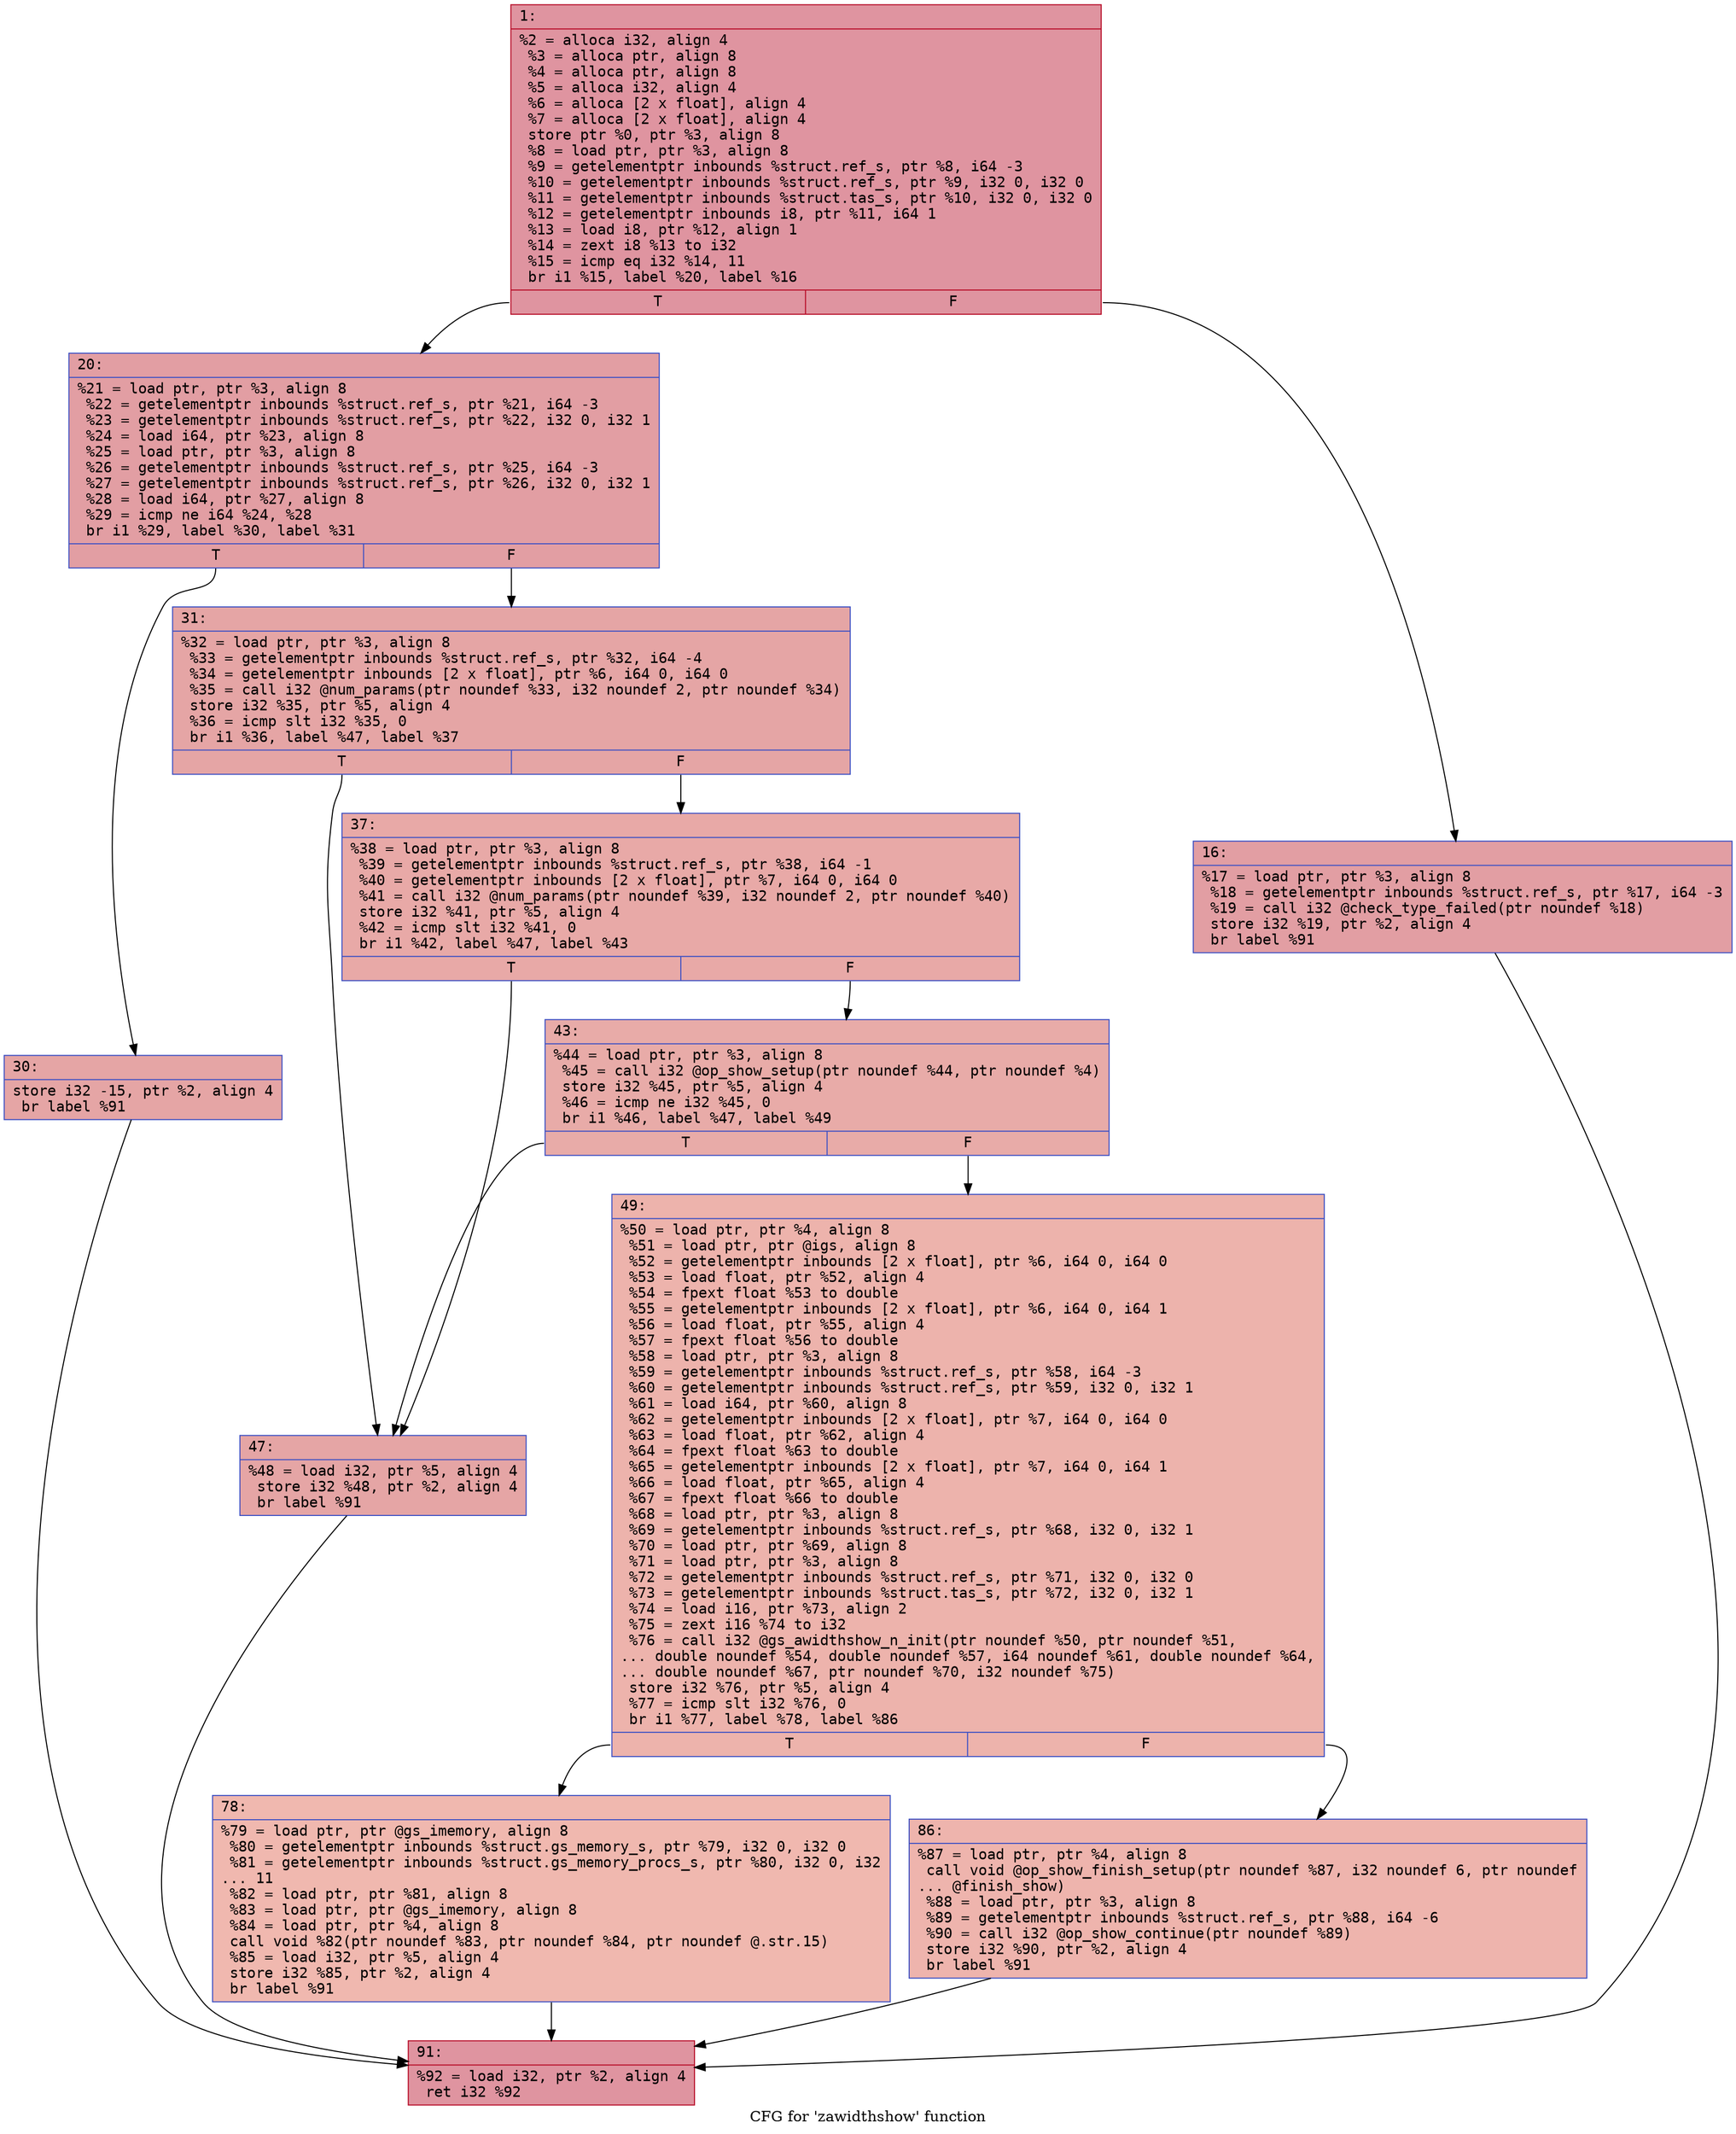 digraph "CFG for 'zawidthshow' function" {
	label="CFG for 'zawidthshow' function";

	Node0x600003fb3480 [shape=record,color="#b70d28ff", style=filled, fillcolor="#b70d2870" fontname="Courier",label="{1:\l|  %2 = alloca i32, align 4\l  %3 = alloca ptr, align 8\l  %4 = alloca ptr, align 8\l  %5 = alloca i32, align 4\l  %6 = alloca [2 x float], align 4\l  %7 = alloca [2 x float], align 4\l  store ptr %0, ptr %3, align 8\l  %8 = load ptr, ptr %3, align 8\l  %9 = getelementptr inbounds %struct.ref_s, ptr %8, i64 -3\l  %10 = getelementptr inbounds %struct.ref_s, ptr %9, i32 0, i32 0\l  %11 = getelementptr inbounds %struct.tas_s, ptr %10, i32 0, i32 0\l  %12 = getelementptr inbounds i8, ptr %11, i64 1\l  %13 = load i8, ptr %12, align 1\l  %14 = zext i8 %13 to i32\l  %15 = icmp eq i32 %14, 11\l  br i1 %15, label %20, label %16\l|{<s0>T|<s1>F}}"];
	Node0x600003fb3480:s0 -> Node0x600003fb3520[tooltip="1 -> 20\nProbability 50.00%" ];
	Node0x600003fb3480:s1 -> Node0x600003fb34d0[tooltip="1 -> 16\nProbability 50.00%" ];
	Node0x600003fb34d0 [shape=record,color="#3d50c3ff", style=filled, fillcolor="#be242e70" fontname="Courier",label="{16:\l|  %17 = load ptr, ptr %3, align 8\l  %18 = getelementptr inbounds %struct.ref_s, ptr %17, i64 -3\l  %19 = call i32 @check_type_failed(ptr noundef %18)\l  store i32 %19, ptr %2, align 4\l  br label %91\l}"];
	Node0x600003fb34d0 -> Node0x600003fb37f0[tooltip="16 -> 91\nProbability 100.00%" ];
	Node0x600003fb3520 [shape=record,color="#3d50c3ff", style=filled, fillcolor="#be242e70" fontname="Courier",label="{20:\l|  %21 = load ptr, ptr %3, align 8\l  %22 = getelementptr inbounds %struct.ref_s, ptr %21, i64 -3\l  %23 = getelementptr inbounds %struct.ref_s, ptr %22, i32 0, i32 1\l  %24 = load i64, ptr %23, align 8\l  %25 = load ptr, ptr %3, align 8\l  %26 = getelementptr inbounds %struct.ref_s, ptr %25, i64 -3\l  %27 = getelementptr inbounds %struct.ref_s, ptr %26, i32 0, i32 1\l  %28 = load i64, ptr %27, align 8\l  %29 = icmp ne i64 %24, %28\l  br i1 %29, label %30, label %31\l|{<s0>T|<s1>F}}"];
	Node0x600003fb3520:s0 -> Node0x600003fb3570[tooltip="20 -> 30\nProbability 50.00%" ];
	Node0x600003fb3520:s1 -> Node0x600003fb35c0[tooltip="20 -> 31\nProbability 50.00%" ];
	Node0x600003fb3570 [shape=record,color="#3d50c3ff", style=filled, fillcolor="#c5333470" fontname="Courier",label="{30:\l|  store i32 -15, ptr %2, align 4\l  br label %91\l}"];
	Node0x600003fb3570 -> Node0x600003fb37f0[tooltip="30 -> 91\nProbability 100.00%" ];
	Node0x600003fb35c0 [shape=record,color="#3d50c3ff", style=filled, fillcolor="#c5333470" fontname="Courier",label="{31:\l|  %32 = load ptr, ptr %3, align 8\l  %33 = getelementptr inbounds %struct.ref_s, ptr %32, i64 -4\l  %34 = getelementptr inbounds [2 x float], ptr %6, i64 0, i64 0\l  %35 = call i32 @num_params(ptr noundef %33, i32 noundef 2, ptr noundef %34)\l  store i32 %35, ptr %5, align 4\l  %36 = icmp slt i32 %35, 0\l  br i1 %36, label %47, label %37\l|{<s0>T|<s1>F}}"];
	Node0x600003fb35c0:s0 -> Node0x600003fb36b0[tooltip="31 -> 47\nProbability 37.50%" ];
	Node0x600003fb35c0:s1 -> Node0x600003fb3610[tooltip="31 -> 37\nProbability 62.50%" ];
	Node0x600003fb3610 [shape=record,color="#3d50c3ff", style=filled, fillcolor="#ca3b3770" fontname="Courier",label="{37:\l|  %38 = load ptr, ptr %3, align 8\l  %39 = getelementptr inbounds %struct.ref_s, ptr %38, i64 -1\l  %40 = getelementptr inbounds [2 x float], ptr %7, i64 0, i64 0\l  %41 = call i32 @num_params(ptr noundef %39, i32 noundef 2, ptr noundef %40)\l  store i32 %41, ptr %5, align 4\l  %42 = icmp slt i32 %41, 0\l  br i1 %42, label %47, label %43\l|{<s0>T|<s1>F}}"];
	Node0x600003fb3610:s0 -> Node0x600003fb36b0[tooltip="37 -> 47\nProbability 37.50%" ];
	Node0x600003fb3610:s1 -> Node0x600003fb3660[tooltip="37 -> 43\nProbability 62.50%" ];
	Node0x600003fb3660 [shape=record,color="#3d50c3ff", style=filled, fillcolor="#cc403a70" fontname="Courier",label="{43:\l|  %44 = load ptr, ptr %3, align 8\l  %45 = call i32 @op_show_setup(ptr noundef %44, ptr noundef %4)\l  store i32 %45, ptr %5, align 4\l  %46 = icmp ne i32 %45, 0\l  br i1 %46, label %47, label %49\l|{<s0>T|<s1>F}}"];
	Node0x600003fb3660:s0 -> Node0x600003fb36b0[tooltip="43 -> 47\nProbability 62.50%" ];
	Node0x600003fb3660:s1 -> Node0x600003fb3700[tooltip="43 -> 49\nProbability 37.50%" ];
	Node0x600003fb36b0 [shape=record,color="#3d50c3ff", style=filled, fillcolor="#c5333470" fontname="Courier",label="{47:\l|  %48 = load i32, ptr %5, align 4\l  store i32 %48, ptr %2, align 4\l  br label %91\l}"];
	Node0x600003fb36b0 -> Node0x600003fb37f0[tooltip="47 -> 91\nProbability 100.00%" ];
	Node0x600003fb3700 [shape=record,color="#3d50c3ff", style=filled, fillcolor="#d6524470" fontname="Courier",label="{49:\l|  %50 = load ptr, ptr %4, align 8\l  %51 = load ptr, ptr @igs, align 8\l  %52 = getelementptr inbounds [2 x float], ptr %6, i64 0, i64 0\l  %53 = load float, ptr %52, align 4\l  %54 = fpext float %53 to double\l  %55 = getelementptr inbounds [2 x float], ptr %6, i64 0, i64 1\l  %56 = load float, ptr %55, align 4\l  %57 = fpext float %56 to double\l  %58 = load ptr, ptr %3, align 8\l  %59 = getelementptr inbounds %struct.ref_s, ptr %58, i64 -3\l  %60 = getelementptr inbounds %struct.ref_s, ptr %59, i32 0, i32 1\l  %61 = load i64, ptr %60, align 8\l  %62 = getelementptr inbounds [2 x float], ptr %7, i64 0, i64 0\l  %63 = load float, ptr %62, align 4\l  %64 = fpext float %63 to double\l  %65 = getelementptr inbounds [2 x float], ptr %7, i64 0, i64 1\l  %66 = load float, ptr %65, align 4\l  %67 = fpext float %66 to double\l  %68 = load ptr, ptr %3, align 8\l  %69 = getelementptr inbounds %struct.ref_s, ptr %68, i32 0, i32 1\l  %70 = load ptr, ptr %69, align 8\l  %71 = load ptr, ptr %3, align 8\l  %72 = getelementptr inbounds %struct.ref_s, ptr %71, i32 0, i32 0\l  %73 = getelementptr inbounds %struct.tas_s, ptr %72, i32 0, i32 1\l  %74 = load i16, ptr %73, align 2\l  %75 = zext i16 %74 to i32\l  %76 = call i32 @gs_awidthshow_n_init(ptr noundef %50, ptr noundef %51,\l... double noundef %54, double noundef %57, i64 noundef %61, double noundef %64,\l... double noundef %67, ptr noundef %70, i32 noundef %75)\l  store i32 %76, ptr %5, align 4\l  %77 = icmp slt i32 %76, 0\l  br i1 %77, label %78, label %86\l|{<s0>T|<s1>F}}"];
	Node0x600003fb3700:s0 -> Node0x600003fb3750[tooltip="49 -> 78\nProbability 37.50%" ];
	Node0x600003fb3700:s1 -> Node0x600003fb37a0[tooltip="49 -> 86\nProbability 62.50%" ];
	Node0x600003fb3750 [shape=record,color="#3d50c3ff", style=filled, fillcolor="#dc5d4a70" fontname="Courier",label="{78:\l|  %79 = load ptr, ptr @gs_imemory, align 8\l  %80 = getelementptr inbounds %struct.gs_memory_s, ptr %79, i32 0, i32 0\l  %81 = getelementptr inbounds %struct.gs_memory_procs_s, ptr %80, i32 0, i32\l... 11\l  %82 = load ptr, ptr %81, align 8\l  %83 = load ptr, ptr @gs_imemory, align 8\l  %84 = load ptr, ptr %4, align 8\l  call void %82(ptr noundef %83, ptr noundef %84, ptr noundef @.str.15)\l  %85 = load i32, ptr %5, align 4\l  store i32 %85, ptr %2, align 4\l  br label %91\l}"];
	Node0x600003fb3750 -> Node0x600003fb37f0[tooltip="78 -> 91\nProbability 100.00%" ];
	Node0x600003fb37a0 [shape=record,color="#3d50c3ff", style=filled, fillcolor="#d8564670" fontname="Courier",label="{86:\l|  %87 = load ptr, ptr %4, align 8\l  call void @op_show_finish_setup(ptr noundef %87, i32 noundef 6, ptr noundef\l... @finish_show)\l  %88 = load ptr, ptr %3, align 8\l  %89 = getelementptr inbounds %struct.ref_s, ptr %88, i64 -6\l  %90 = call i32 @op_show_continue(ptr noundef %89)\l  store i32 %90, ptr %2, align 4\l  br label %91\l}"];
	Node0x600003fb37a0 -> Node0x600003fb37f0[tooltip="86 -> 91\nProbability 100.00%" ];
	Node0x600003fb37f0 [shape=record,color="#b70d28ff", style=filled, fillcolor="#b70d2870" fontname="Courier",label="{91:\l|  %92 = load i32, ptr %2, align 4\l  ret i32 %92\l}"];
}
